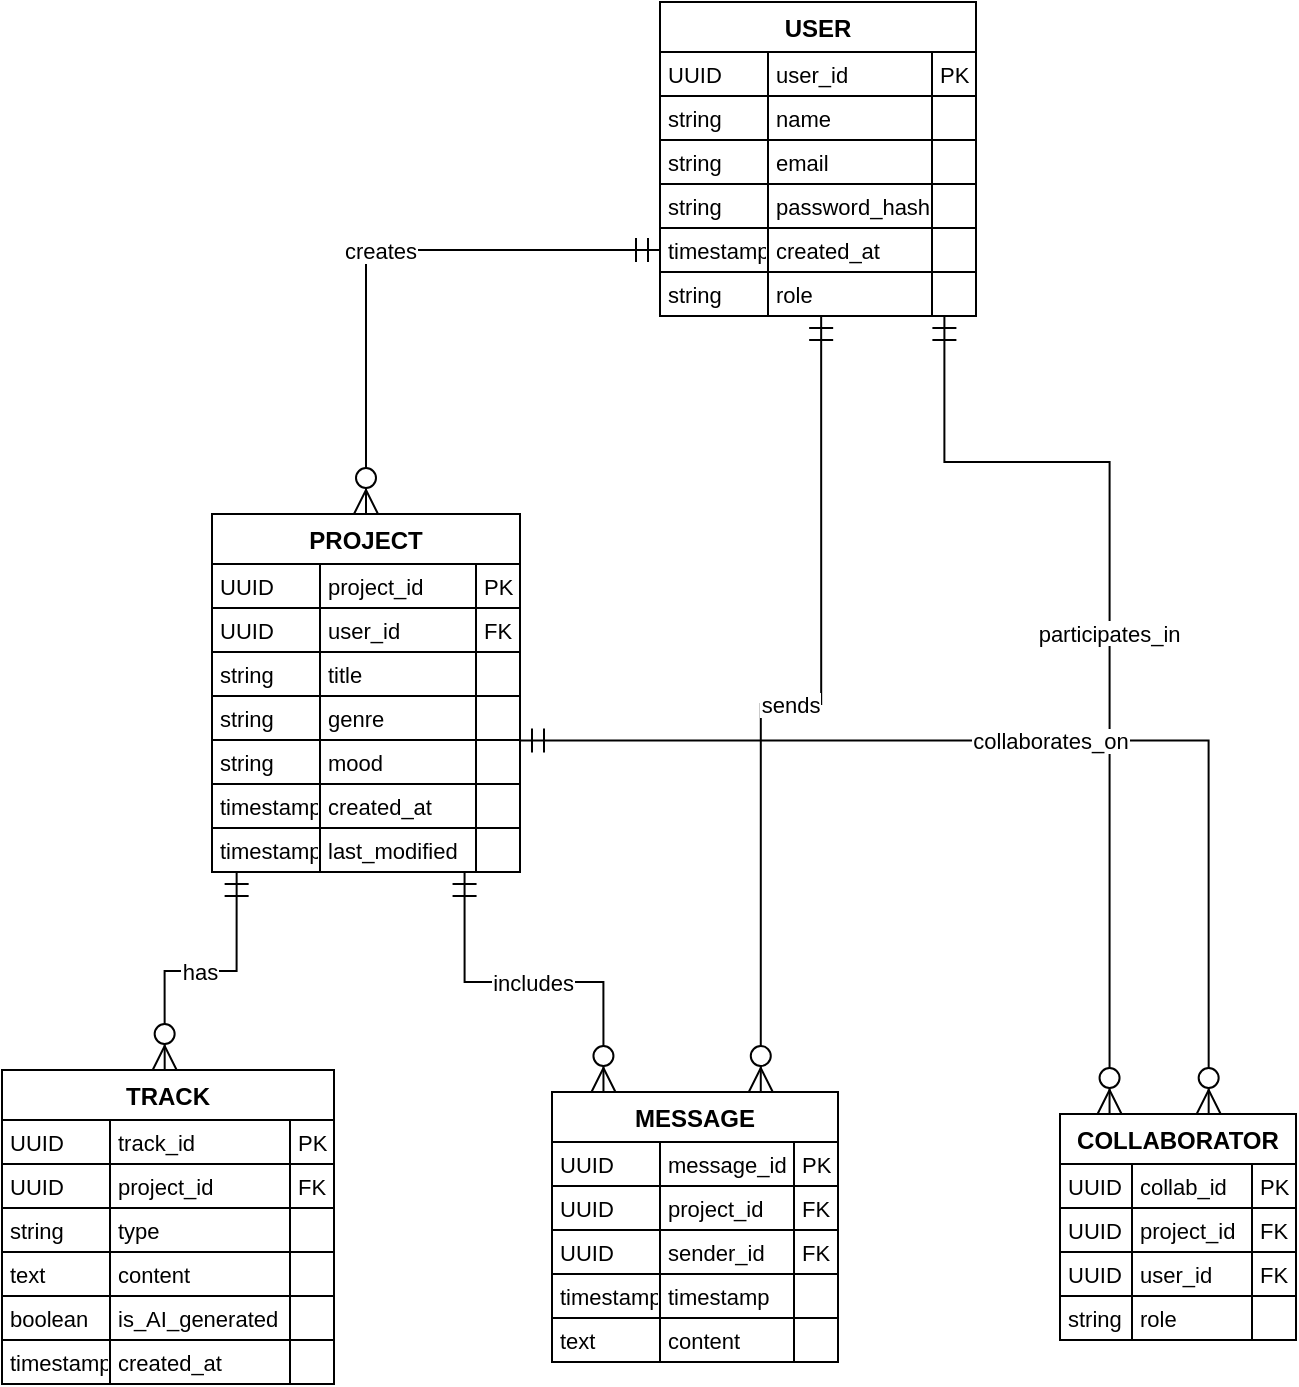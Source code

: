 <mxfile version="26.2.8">
  <diagram name="Page-1" id="sjxY4sYb8XsGxtX23AgM">
    <mxGraphModel dx="1980" dy="1168" grid="1" gridSize="10" guides="1" tooltips="1" connect="1" arrows="1" fold="1" page="1" pageScale="1" pageWidth="850" pageHeight="1100" math="0" shadow="0">
      <root>
        <mxCell id="0" />
        <mxCell id="1" parent="0" />
        <mxCell id="m9DwCwQCP1aLJ4atlNG1-1" value="USER" style="shape=table;startSize=25;container=1;collapsible=0;childLayout=tableLayout;fixedRows=1;rowLines=1;fontStyle=1;align=center;resizeLast=1;" parent="1" vertex="1">
          <mxGeometry x="349" y="20" width="158" height="157" as="geometry" />
        </mxCell>
        <mxCell id="m9DwCwQCP1aLJ4atlNG1-2" style="shape=tableRow;horizontal=0;startSize=0;swimlaneHead=0;swimlaneBody=0;fillColor=none;collapsible=0;dropTarget=0;points=[[0,0.5],[1,0.5]];portConstraint=eastwest;top=0;left=0;right=0;bottom=0;" parent="m9DwCwQCP1aLJ4atlNG1-1" vertex="1">
          <mxGeometry y="25" width="158" height="22" as="geometry" />
        </mxCell>
        <mxCell id="m9DwCwQCP1aLJ4atlNG1-3" value="UUID" style="shape=partialRectangle;connectable=0;fillColor=none;top=0;left=0;bottom=0;right=0;align=left;spacingLeft=2;overflow=hidden;fontSize=11;" parent="m9DwCwQCP1aLJ4atlNG1-2" vertex="1">
          <mxGeometry width="54" height="22" as="geometry">
            <mxRectangle width="54" height="22" as="alternateBounds" />
          </mxGeometry>
        </mxCell>
        <mxCell id="m9DwCwQCP1aLJ4atlNG1-4" value="user_id" style="shape=partialRectangle;connectable=0;fillColor=none;top=0;left=0;bottom=0;right=0;align=left;spacingLeft=2;overflow=hidden;fontSize=11;" parent="m9DwCwQCP1aLJ4atlNG1-2" vertex="1">
          <mxGeometry x="54" width="82" height="22" as="geometry">
            <mxRectangle width="82" height="22" as="alternateBounds" />
          </mxGeometry>
        </mxCell>
        <mxCell id="m9DwCwQCP1aLJ4atlNG1-5" value="PK" style="shape=partialRectangle;connectable=0;fillColor=none;top=0;left=0;bottom=0;right=0;align=left;spacingLeft=2;overflow=hidden;fontSize=11;" parent="m9DwCwQCP1aLJ4atlNG1-2" vertex="1">
          <mxGeometry x="136" width="22" height="22" as="geometry">
            <mxRectangle width="22" height="22" as="alternateBounds" />
          </mxGeometry>
        </mxCell>
        <mxCell id="m9DwCwQCP1aLJ4atlNG1-6" style="shape=tableRow;horizontal=0;startSize=0;swimlaneHead=0;swimlaneBody=0;fillColor=none;collapsible=0;dropTarget=0;points=[[0,0.5],[1,0.5]];portConstraint=eastwest;top=0;left=0;right=0;bottom=0;" parent="m9DwCwQCP1aLJ4atlNG1-1" vertex="1">
          <mxGeometry y="47" width="158" height="22" as="geometry" />
        </mxCell>
        <mxCell id="m9DwCwQCP1aLJ4atlNG1-7" value="string" style="shape=partialRectangle;connectable=0;fillColor=none;top=0;left=0;bottom=0;right=0;align=left;spacingLeft=2;overflow=hidden;fontSize=11;" parent="m9DwCwQCP1aLJ4atlNG1-6" vertex="1">
          <mxGeometry width="54" height="22" as="geometry">
            <mxRectangle width="54" height="22" as="alternateBounds" />
          </mxGeometry>
        </mxCell>
        <mxCell id="m9DwCwQCP1aLJ4atlNG1-8" value="name" style="shape=partialRectangle;connectable=0;fillColor=none;top=0;left=0;bottom=0;right=0;align=left;spacingLeft=2;overflow=hidden;fontSize=11;" parent="m9DwCwQCP1aLJ4atlNG1-6" vertex="1">
          <mxGeometry x="54" width="82" height="22" as="geometry">
            <mxRectangle width="82" height="22" as="alternateBounds" />
          </mxGeometry>
        </mxCell>
        <mxCell id="m9DwCwQCP1aLJ4atlNG1-9" value="" style="shape=partialRectangle;connectable=0;fillColor=none;top=0;left=0;bottom=0;right=0;align=left;spacingLeft=2;overflow=hidden;fontSize=11;" parent="m9DwCwQCP1aLJ4atlNG1-6" vertex="1">
          <mxGeometry x="136" width="22" height="22" as="geometry">
            <mxRectangle width="22" height="22" as="alternateBounds" />
          </mxGeometry>
        </mxCell>
        <mxCell id="m9DwCwQCP1aLJ4atlNG1-10" style="shape=tableRow;horizontal=0;startSize=0;swimlaneHead=0;swimlaneBody=0;fillColor=none;collapsible=0;dropTarget=0;points=[[0,0.5],[1,0.5]];portConstraint=eastwest;top=0;left=0;right=0;bottom=0;" parent="m9DwCwQCP1aLJ4atlNG1-1" vertex="1">
          <mxGeometry y="69" width="158" height="22" as="geometry" />
        </mxCell>
        <mxCell id="m9DwCwQCP1aLJ4atlNG1-11" value="string" style="shape=partialRectangle;connectable=0;fillColor=none;top=0;left=0;bottom=0;right=0;align=left;spacingLeft=2;overflow=hidden;fontSize=11;" parent="m9DwCwQCP1aLJ4atlNG1-10" vertex="1">
          <mxGeometry width="54" height="22" as="geometry">
            <mxRectangle width="54" height="22" as="alternateBounds" />
          </mxGeometry>
        </mxCell>
        <mxCell id="m9DwCwQCP1aLJ4atlNG1-12" value="email" style="shape=partialRectangle;connectable=0;fillColor=none;top=0;left=0;bottom=0;right=0;align=left;spacingLeft=2;overflow=hidden;fontSize=11;" parent="m9DwCwQCP1aLJ4atlNG1-10" vertex="1">
          <mxGeometry x="54" width="82" height="22" as="geometry">
            <mxRectangle width="82" height="22" as="alternateBounds" />
          </mxGeometry>
        </mxCell>
        <mxCell id="m9DwCwQCP1aLJ4atlNG1-13" value="" style="shape=partialRectangle;connectable=0;fillColor=none;top=0;left=0;bottom=0;right=0;align=left;spacingLeft=2;overflow=hidden;fontSize=11;" parent="m9DwCwQCP1aLJ4atlNG1-10" vertex="1">
          <mxGeometry x="136" width="22" height="22" as="geometry">
            <mxRectangle width="22" height="22" as="alternateBounds" />
          </mxGeometry>
        </mxCell>
        <mxCell id="m9DwCwQCP1aLJ4atlNG1-14" style="shape=tableRow;horizontal=0;startSize=0;swimlaneHead=0;swimlaneBody=0;fillColor=none;collapsible=0;dropTarget=0;points=[[0,0.5],[1,0.5]];portConstraint=eastwest;top=0;left=0;right=0;bottom=0;" parent="m9DwCwQCP1aLJ4atlNG1-1" vertex="1">
          <mxGeometry y="91" width="158" height="22" as="geometry" />
        </mxCell>
        <mxCell id="m9DwCwQCP1aLJ4atlNG1-15" value="string" style="shape=partialRectangle;connectable=0;fillColor=none;top=0;left=0;bottom=0;right=0;align=left;spacingLeft=2;overflow=hidden;fontSize=11;" parent="m9DwCwQCP1aLJ4atlNG1-14" vertex="1">
          <mxGeometry width="54" height="22" as="geometry">
            <mxRectangle width="54" height="22" as="alternateBounds" />
          </mxGeometry>
        </mxCell>
        <mxCell id="m9DwCwQCP1aLJ4atlNG1-16" value="password_hash" style="shape=partialRectangle;connectable=0;fillColor=none;top=0;left=0;bottom=0;right=0;align=left;spacingLeft=2;overflow=hidden;fontSize=11;" parent="m9DwCwQCP1aLJ4atlNG1-14" vertex="1">
          <mxGeometry x="54" width="82" height="22" as="geometry">
            <mxRectangle width="82" height="22" as="alternateBounds" />
          </mxGeometry>
        </mxCell>
        <mxCell id="m9DwCwQCP1aLJ4atlNG1-17" value="" style="shape=partialRectangle;connectable=0;fillColor=none;top=0;left=0;bottom=0;right=0;align=left;spacingLeft=2;overflow=hidden;fontSize=11;" parent="m9DwCwQCP1aLJ4atlNG1-14" vertex="1">
          <mxGeometry x="136" width="22" height="22" as="geometry">
            <mxRectangle width="22" height="22" as="alternateBounds" />
          </mxGeometry>
        </mxCell>
        <mxCell id="m9DwCwQCP1aLJ4atlNG1-18" style="shape=tableRow;horizontal=0;startSize=0;swimlaneHead=0;swimlaneBody=0;fillColor=none;collapsible=0;dropTarget=0;points=[[0,0.5],[1,0.5]];portConstraint=eastwest;top=0;left=0;right=0;bottom=0;" parent="m9DwCwQCP1aLJ4atlNG1-1" vertex="1">
          <mxGeometry y="113" width="158" height="22" as="geometry" />
        </mxCell>
        <mxCell id="m9DwCwQCP1aLJ4atlNG1-19" value="timestamp" style="shape=partialRectangle;connectable=0;fillColor=none;top=0;left=0;bottom=0;right=0;align=left;spacingLeft=2;overflow=hidden;fontSize=11;" parent="m9DwCwQCP1aLJ4atlNG1-18" vertex="1">
          <mxGeometry width="54" height="22" as="geometry">
            <mxRectangle width="54" height="22" as="alternateBounds" />
          </mxGeometry>
        </mxCell>
        <mxCell id="m9DwCwQCP1aLJ4atlNG1-20" value="created_at" style="shape=partialRectangle;connectable=0;fillColor=none;top=0;left=0;bottom=0;right=0;align=left;spacingLeft=2;overflow=hidden;fontSize=11;" parent="m9DwCwQCP1aLJ4atlNG1-18" vertex="1">
          <mxGeometry x="54" width="82" height="22" as="geometry">
            <mxRectangle width="82" height="22" as="alternateBounds" />
          </mxGeometry>
        </mxCell>
        <mxCell id="m9DwCwQCP1aLJ4atlNG1-21" value="" style="shape=partialRectangle;connectable=0;fillColor=none;top=0;left=0;bottom=0;right=0;align=left;spacingLeft=2;overflow=hidden;fontSize=11;" parent="m9DwCwQCP1aLJ4atlNG1-18" vertex="1">
          <mxGeometry x="136" width="22" height="22" as="geometry">
            <mxRectangle width="22" height="22" as="alternateBounds" />
          </mxGeometry>
        </mxCell>
        <mxCell id="m9DwCwQCP1aLJ4atlNG1-22" style="shape=tableRow;horizontal=0;startSize=0;swimlaneHead=0;swimlaneBody=0;fillColor=none;collapsible=0;dropTarget=0;points=[[0,0.5],[1,0.5]];portConstraint=eastwest;top=0;left=0;right=0;bottom=0;" parent="m9DwCwQCP1aLJ4atlNG1-1" vertex="1">
          <mxGeometry y="135" width="158" height="22" as="geometry" />
        </mxCell>
        <mxCell id="m9DwCwQCP1aLJ4atlNG1-23" value="string" style="shape=partialRectangle;connectable=0;fillColor=none;top=0;left=0;bottom=0;right=0;align=left;spacingLeft=2;overflow=hidden;fontSize=11;" parent="m9DwCwQCP1aLJ4atlNG1-22" vertex="1">
          <mxGeometry width="54" height="22" as="geometry">
            <mxRectangle width="54" height="22" as="alternateBounds" />
          </mxGeometry>
        </mxCell>
        <mxCell id="m9DwCwQCP1aLJ4atlNG1-24" value="role" style="shape=partialRectangle;connectable=0;fillColor=none;top=0;left=0;bottom=0;right=0;align=left;spacingLeft=2;overflow=hidden;fontSize=11;" parent="m9DwCwQCP1aLJ4atlNG1-22" vertex="1">
          <mxGeometry x="54" width="82" height="22" as="geometry">
            <mxRectangle width="82" height="22" as="alternateBounds" />
          </mxGeometry>
        </mxCell>
        <mxCell id="m9DwCwQCP1aLJ4atlNG1-25" value="" style="shape=partialRectangle;connectable=0;fillColor=none;top=0;left=0;bottom=0;right=0;align=left;spacingLeft=2;overflow=hidden;fontSize=11;" parent="m9DwCwQCP1aLJ4atlNG1-22" vertex="1">
          <mxGeometry x="136" width="22" height="22" as="geometry">
            <mxRectangle width="22" height="22" as="alternateBounds" />
          </mxGeometry>
        </mxCell>
        <mxCell id="m9DwCwQCP1aLJ4atlNG1-26" value="PROJECT" style="shape=table;startSize=25;container=1;collapsible=0;childLayout=tableLayout;fixedRows=1;rowLines=1;fontStyle=1;align=center;resizeLast=1;" parent="1" vertex="1">
          <mxGeometry x="125" y="276" width="154" height="179" as="geometry" />
        </mxCell>
        <mxCell id="m9DwCwQCP1aLJ4atlNG1-27" style="shape=tableRow;horizontal=0;startSize=0;swimlaneHead=0;swimlaneBody=0;fillColor=none;collapsible=0;dropTarget=0;points=[[0,0.5],[1,0.5]];portConstraint=eastwest;top=0;left=0;right=0;bottom=0;" parent="m9DwCwQCP1aLJ4atlNG1-26" vertex="1">
          <mxGeometry y="25" width="154" height="22" as="geometry" />
        </mxCell>
        <mxCell id="m9DwCwQCP1aLJ4atlNG1-28" value="UUID" style="shape=partialRectangle;connectable=0;fillColor=none;top=0;left=0;bottom=0;right=0;align=left;spacingLeft=2;overflow=hidden;fontSize=11;" parent="m9DwCwQCP1aLJ4atlNG1-27" vertex="1">
          <mxGeometry width="54" height="22" as="geometry">
            <mxRectangle width="54" height="22" as="alternateBounds" />
          </mxGeometry>
        </mxCell>
        <mxCell id="m9DwCwQCP1aLJ4atlNG1-29" value="project_id" style="shape=partialRectangle;connectable=0;fillColor=none;top=0;left=0;bottom=0;right=0;align=left;spacingLeft=2;overflow=hidden;fontSize=11;" parent="m9DwCwQCP1aLJ4atlNG1-27" vertex="1">
          <mxGeometry x="54" width="78" height="22" as="geometry">
            <mxRectangle width="78" height="22" as="alternateBounds" />
          </mxGeometry>
        </mxCell>
        <mxCell id="m9DwCwQCP1aLJ4atlNG1-30" value="PK" style="shape=partialRectangle;connectable=0;fillColor=none;top=0;left=0;bottom=0;right=0;align=left;spacingLeft=2;overflow=hidden;fontSize=11;" parent="m9DwCwQCP1aLJ4atlNG1-27" vertex="1">
          <mxGeometry x="132" width="22" height="22" as="geometry">
            <mxRectangle width="22" height="22" as="alternateBounds" />
          </mxGeometry>
        </mxCell>
        <mxCell id="m9DwCwQCP1aLJ4atlNG1-31" style="shape=tableRow;horizontal=0;startSize=0;swimlaneHead=0;swimlaneBody=0;fillColor=none;collapsible=0;dropTarget=0;points=[[0,0.5],[1,0.5]];portConstraint=eastwest;top=0;left=0;right=0;bottom=0;" parent="m9DwCwQCP1aLJ4atlNG1-26" vertex="1">
          <mxGeometry y="47" width="154" height="22" as="geometry" />
        </mxCell>
        <mxCell id="m9DwCwQCP1aLJ4atlNG1-32" value="UUID" style="shape=partialRectangle;connectable=0;fillColor=none;top=0;left=0;bottom=0;right=0;align=left;spacingLeft=2;overflow=hidden;fontSize=11;" parent="m9DwCwQCP1aLJ4atlNG1-31" vertex="1">
          <mxGeometry width="54" height="22" as="geometry">
            <mxRectangle width="54" height="22" as="alternateBounds" />
          </mxGeometry>
        </mxCell>
        <mxCell id="m9DwCwQCP1aLJ4atlNG1-33" value="user_id" style="shape=partialRectangle;connectable=0;fillColor=none;top=0;left=0;bottom=0;right=0;align=left;spacingLeft=2;overflow=hidden;fontSize=11;" parent="m9DwCwQCP1aLJ4atlNG1-31" vertex="1">
          <mxGeometry x="54" width="78" height="22" as="geometry">
            <mxRectangle width="78" height="22" as="alternateBounds" />
          </mxGeometry>
        </mxCell>
        <mxCell id="m9DwCwQCP1aLJ4atlNG1-34" value="FK" style="shape=partialRectangle;connectable=0;fillColor=none;top=0;left=0;bottom=0;right=0;align=left;spacingLeft=2;overflow=hidden;fontSize=11;" parent="m9DwCwQCP1aLJ4atlNG1-31" vertex="1">
          <mxGeometry x="132" width="22" height="22" as="geometry">
            <mxRectangle width="22" height="22" as="alternateBounds" />
          </mxGeometry>
        </mxCell>
        <mxCell id="m9DwCwQCP1aLJ4atlNG1-35" style="shape=tableRow;horizontal=0;startSize=0;swimlaneHead=0;swimlaneBody=0;fillColor=none;collapsible=0;dropTarget=0;points=[[0,0.5],[1,0.5]];portConstraint=eastwest;top=0;left=0;right=0;bottom=0;" parent="m9DwCwQCP1aLJ4atlNG1-26" vertex="1">
          <mxGeometry y="69" width="154" height="22" as="geometry" />
        </mxCell>
        <mxCell id="m9DwCwQCP1aLJ4atlNG1-36" value="string" style="shape=partialRectangle;connectable=0;fillColor=none;top=0;left=0;bottom=0;right=0;align=left;spacingLeft=2;overflow=hidden;fontSize=11;" parent="m9DwCwQCP1aLJ4atlNG1-35" vertex="1">
          <mxGeometry width="54" height="22" as="geometry">
            <mxRectangle width="54" height="22" as="alternateBounds" />
          </mxGeometry>
        </mxCell>
        <mxCell id="m9DwCwQCP1aLJ4atlNG1-37" value="title" style="shape=partialRectangle;connectable=0;fillColor=none;top=0;left=0;bottom=0;right=0;align=left;spacingLeft=2;overflow=hidden;fontSize=11;" parent="m9DwCwQCP1aLJ4atlNG1-35" vertex="1">
          <mxGeometry x="54" width="78" height="22" as="geometry">
            <mxRectangle width="78" height="22" as="alternateBounds" />
          </mxGeometry>
        </mxCell>
        <mxCell id="m9DwCwQCP1aLJ4atlNG1-38" value="" style="shape=partialRectangle;connectable=0;fillColor=none;top=0;left=0;bottom=0;right=0;align=left;spacingLeft=2;overflow=hidden;fontSize=11;" parent="m9DwCwQCP1aLJ4atlNG1-35" vertex="1">
          <mxGeometry x="132" width="22" height="22" as="geometry">
            <mxRectangle width="22" height="22" as="alternateBounds" />
          </mxGeometry>
        </mxCell>
        <mxCell id="m9DwCwQCP1aLJ4atlNG1-39" style="shape=tableRow;horizontal=0;startSize=0;swimlaneHead=0;swimlaneBody=0;fillColor=none;collapsible=0;dropTarget=0;points=[[0,0.5],[1,0.5]];portConstraint=eastwest;top=0;left=0;right=0;bottom=0;" parent="m9DwCwQCP1aLJ4atlNG1-26" vertex="1">
          <mxGeometry y="91" width="154" height="22" as="geometry" />
        </mxCell>
        <mxCell id="m9DwCwQCP1aLJ4atlNG1-40" value="string" style="shape=partialRectangle;connectable=0;fillColor=none;top=0;left=0;bottom=0;right=0;align=left;spacingLeft=2;overflow=hidden;fontSize=11;" parent="m9DwCwQCP1aLJ4atlNG1-39" vertex="1">
          <mxGeometry width="54" height="22" as="geometry">
            <mxRectangle width="54" height="22" as="alternateBounds" />
          </mxGeometry>
        </mxCell>
        <mxCell id="m9DwCwQCP1aLJ4atlNG1-41" value="genre" style="shape=partialRectangle;connectable=0;fillColor=none;top=0;left=0;bottom=0;right=0;align=left;spacingLeft=2;overflow=hidden;fontSize=11;" parent="m9DwCwQCP1aLJ4atlNG1-39" vertex="1">
          <mxGeometry x="54" width="78" height="22" as="geometry">
            <mxRectangle width="78" height="22" as="alternateBounds" />
          </mxGeometry>
        </mxCell>
        <mxCell id="m9DwCwQCP1aLJ4atlNG1-42" value="" style="shape=partialRectangle;connectable=0;fillColor=none;top=0;left=0;bottom=0;right=0;align=left;spacingLeft=2;overflow=hidden;fontSize=11;" parent="m9DwCwQCP1aLJ4atlNG1-39" vertex="1">
          <mxGeometry x="132" width="22" height="22" as="geometry">
            <mxRectangle width="22" height="22" as="alternateBounds" />
          </mxGeometry>
        </mxCell>
        <mxCell id="m9DwCwQCP1aLJ4atlNG1-43" style="shape=tableRow;horizontal=0;startSize=0;swimlaneHead=0;swimlaneBody=0;fillColor=none;collapsible=0;dropTarget=0;points=[[0,0.5],[1,0.5]];portConstraint=eastwest;top=0;left=0;right=0;bottom=0;" parent="m9DwCwQCP1aLJ4atlNG1-26" vertex="1">
          <mxGeometry y="113" width="154" height="22" as="geometry" />
        </mxCell>
        <mxCell id="m9DwCwQCP1aLJ4atlNG1-44" value="string" style="shape=partialRectangle;connectable=0;fillColor=none;top=0;left=0;bottom=0;right=0;align=left;spacingLeft=2;overflow=hidden;fontSize=11;" parent="m9DwCwQCP1aLJ4atlNG1-43" vertex="1">
          <mxGeometry width="54" height="22" as="geometry">
            <mxRectangle width="54" height="22" as="alternateBounds" />
          </mxGeometry>
        </mxCell>
        <mxCell id="m9DwCwQCP1aLJ4atlNG1-45" value="mood" style="shape=partialRectangle;connectable=0;fillColor=none;top=0;left=0;bottom=0;right=0;align=left;spacingLeft=2;overflow=hidden;fontSize=11;" parent="m9DwCwQCP1aLJ4atlNG1-43" vertex="1">
          <mxGeometry x="54" width="78" height="22" as="geometry">
            <mxRectangle width="78" height="22" as="alternateBounds" />
          </mxGeometry>
        </mxCell>
        <mxCell id="m9DwCwQCP1aLJ4atlNG1-46" value="" style="shape=partialRectangle;connectable=0;fillColor=none;top=0;left=0;bottom=0;right=0;align=left;spacingLeft=2;overflow=hidden;fontSize=11;" parent="m9DwCwQCP1aLJ4atlNG1-43" vertex="1">
          <mxGeometry x="132" width="22" height="22" as="geometry">
            <mxRectangle width="22" height="22" as="alternateBounds" />
          </mxGeometry>
        </mxCell>
        <mxCell id="m9DwCwQCP1aLJ4atlNG1-47" style="shape=tableRow;horizontal=0;startSize=0;swimlaneHead=0;swimlaneBody=0;fillColor=none;collapsible=0;dropTarget=0;points=[[0,0.5],[1,0.5]];portConstraint=eastwest;top=0;left=0;right=0;bottom=0;" parent="m9DwCwQCP1aLJ4atlNG1-26" vertex="1">
          <mxGeometry y="135" width="154" height="22" as="geometry" />
        </mxCell>
        <mxCell id="m9DwCwQCP1aLJ4atlNG1-48" value="timestamp" style="shape=partialRectangle;connectable=0;fillColor=none;top=0;left=0;bottom=0;right=0;align=left;spacingLeft=2;overflow=hidden;fontSize=11;" parent="m9DwCwQCP1aLJ4atlNG1-47" vertex="1">
          <mxGeometry width="54" height="22" as="geometry">
            <mxRectangle width="54" height="22" as="alternateBounds" />
          </mxGeometry>
        </mxCell>
        <mxCell id="m9DwCwQCP1aLJ4atlNG1-49" value="created_at" style="shape=partialRectangle;connectable=0;fillColor=none;top=0;left=0;bottom=0;right=0;align=left;spacingLeft=2;overflow=hidden;fontSize=11;" parent="m9DwCwQCP1aLJ4atlNG1-47" vertex="1">
          <mxGeometry x="54" width="78" height="22" as="geometry">
            <mxRectangle width="78" height="22" as="alternateBounds" />
          </mxGeometry>
        </mxCell>
        <mxCell id="m9DwCwQCP1aLJ4atlNG1-50" value="" style="shape=partialRectangle;connectable=0;fillColor=none;top=0;left=0;bottom=0;right=0;align=left;spacingLeft=2;overflow=hidden;fontSize=11;" parent="m9DwCwQCP1aLJ4atlNG1-47" vertex="1">
          <mxGeometry x="132" width="22" height="22" as="geometry">
            <mxRectangle width="22" height="22" as="alternateBounds" />
          </mxGeometry>
        </mxCell>
        <mxCell id="m9DwCwQCP1aLJ4atlNG1-51" style="shape=tableRow;horizontal=0;startSize=0;swimlaneHead=0;swimlaneBody=0;fillColor=none;collapsible=0;dropTarget=0;points=[[0,0.5],[1,0.5]];portConstraint=eastwest;top=0;left=0;right=0;bottom=0;" parent="m9DwCwQCP1aLJ4atlNG1-26" vertex="1">
          <mxGeometry y="157" width="154" height="22" as="geometry" />
        </mxCell>
        <mxCell id="m9DwCwQCP1aLJ4atlNG1-52" value="timestamp" style="shape=partialRectangle;connectable=0;fillColor=none;top=0;left=0;bottom=0;right=0;align=left;spacingLeft=2;overflow=hidden;fontSize=11;" parent="m9DwCwQCP1aLJ4atlNG1-51" vertex="1">
          <mxGeometry width="54" height="22" as="geometry">
            <mxRectangle width="54" height="22" as="alternateBounds" />
          </mxGeometry>
        </mxCell>
        <mxCell id="m9DwCwQCP1aLJ4atlNG1-53" value="last_modified" style="shape=partialRectangle;connectable=0;fillColor=none;top=0;left=0;bottom=0;right=0;align=left;spacingLeft=2;overflow=hidden;fontSize=11;" parent="m9DwCwQCP1aLJ4atlNG1-51" vertex="1">
          <mxGeometry x="54" width="78" height="22" as="geometry">
            <mxRectangle width="78" height="22" as="alternateBounds" />
          </mxGeometry>
        </mxCell>
        <mxCell id="m9DwCwQCP1aLJ4atlNG1-54" value="" style="shape=partialRectangle;connectable=0;fillColor=none;top=0;left=0;bottom=0;right=0;align=left;spacingLeft=2;overflow=hidden;fontSize=11;" parent="m9DwCwQCP1aLJ4atlNG1-51" vertex="1">
          <mxGeometry x="132" width="22" height="22" as="geometry">
            <mxRectangle width="22" height="22" as="alternateBounds" />
          </mxGeometry>
        </mxCell>
        <mxCell id="m9DwCwQCP1aLJ4atlNG1-55" value="COLLABORATOR" style="shape=table;startSize=25;container=1;collapsible=0;childLayout=tableLayout;fixedRows=1;rowLines=1;fontStyle=1;align=center;resizeLast=1;" parent="1" vertex="1">
          <mxGeometry x="549" y="576" width="118" height="113" as="geometry" />
        </mxCell>
        <mxCell id="m9DwCwQCP1aLJ4atlNG1-56" style="shape=tableRow;horizontal=0;startSize=0;swimlaneHead=0;swimlaneBody=0;fillColor=none;collapsible=0;dropTarget=0;points=[[0,0.5],[1,0.5]];portConstraint=eastwest;top=0;left=0;right=0;bottom=0;" parent="m9DwCwQCP1aLJ4atlNG1-55" vertex="1">
          <mxGeometry y="25" width="118" height="22" as="geometry" />
        </mxCell>
        <mxCell id="m9DwCwQCP1aLJ4atlNG1-57" value="UUID" style="shape=partialRectangle;connectable=0;fillColor=none;top=0;left=0;bottom=0;right=0;align=left;spacingLeft=2;overflow=hidden;fontSize=11;" parent="m9DwCwQCP1aLJ4atlNG1-56" vertex="1">
          <mxGeometry width="36" height="22" as="geometry">
            <mxRectangle width="36" height="22" as="alternateBounds" />
          </mxGeometry>
        </mxCell>
        <mxCell id="m9DwCwQCP1aLJ4atlNG1-58" value="collab_id" style="shape=partialRectangle;connectable=0;fillColor=none;top=0;left=0;bottom=0;right=0;align=left;spacingLeft=2;overflow=hidden;fontSize=11;" parent="m9DwCwQCP1aLJ4atlNG1-56" vertex="1">
          <mxGeometry x="36" width="60" height="22" as="geometry">
            <mxRectangle width="60" height="22" as="alternateBounds" />
          </mxGeometry>
        </mxCell>
        <mxCell id="m9DwCwQCP1aLJ4atlNG1-59" value="PK" style="shape=partialRectangle;connectable=0;fillColor=none;top=0;left=0;bottom=0;right=0;align=left;spacingLeft=2;overflow=hidden;fontSize=11;" parent="m9DwCwQCP1aLJ4atlNG1-56" vertex="1">
          <mxGeometry x="96" width="22" height="22" as="geometry">
            <mxRectangle width="22" height="22" as="alternateBounds" />
          </mxGeometry>
        </mxCell>
        <mxCell id="m9DwCwQCP1aLJ4atlNG1-60" style="shape=tableRow;horizontal=0;startSize=0;swimlaneHead=0;swimlaneBody=0;fillColor=none;collapsible=0;dropTarget=0;points=[[0,0.5],[1,0.5]];portConstraint=eastwest;top=0;left=0;right=0;bottom=0;" parent="m9DwCwQCP1aLJ4atlNG1-55" vertex="1">
          <mxGeometry y="47" width="118" height="22" as="geometry" />
        </mxCell>
        <mxCell id="m9DwCwQCP1aLJ4atlNG1-61" value="UUID" style="shape=partialRectangle;connectable=0;fillColor=none;top=0;left=0;bottom=0;right=0;align=left;spacingLeft=2;overflow=hidden;fontSize=11;" parent="m9DwCwQCP1aLJ4atlNG1-60" vertex="1">
          <mxGeometry width="36" height="22" as="geometry">
            <mxRectangle width="36" height="22" as="alternateBounds" />
          </mxGeometry>
        </mxCell>
        <mxCell id="m9DwCwQCP1aLJ4atlNG1-62" value="project_id" style="shape=partialRectangle;connectable=0;fillColor=none;top=0;left=0;bottom=0;right=0;align=left;spacingLeft=2;overflow=hidden;fontSize=11;" parent="m9DwCwQCP1aLJ4atlNG1-60" vertex="1">
          <mxGeometry x="36" width="60" height="22" as="geometry">
            <mxRectangle width="60" height="22" as="alternateBounds" />
          </mxGeometry>
        </mxCell>
        <mxCell id="m9DwCwQCP1aLJ4atlNG1-63" value="FK" style="shape=partialRectangle;connectable=0;fillColor=none;top=0;left=0;bottom=0;right=0;align=left;spacingLeft=2;overflow=hidden;fontSize=11;" parent="m9DwCwQCP1aLJ4atlNG1-60" vertex="1">
          <mxGeometry x="96" width="22" height="22" as="geometry">
            <mxRectangle width="22" height="22" as="alternateBounds" />
          </mxGeometry>
        </mxCell>
        <mxCell id="m9DwCwQCP1aLJ4atlNG1-64" style="shape=tableRow;horizontal=0;startSize=0;swimlaneHead=0;swimlaneBody=0;fillColor=none;collapsible=0;dropTarget=0;points=[[0,0.5],[1,0.5]];portConstraint=eastwest;top=0;left=0;right=0;bottom=0;" parent="m9DwCwQCP1aLJ4atlNG1-55" vertex="1">
          <mxGeometry y="69" width="118" height="22" as="geometry" />
        </mxCell>
        <mxCell id="m9DwCwQCP1aLJ4atlNG1-65" value="UUID" style="shape=partialRectangle;connectable=0;fillColor=none;top=0;left=0;bottom=0;right=0;align=left;spacingLeft=2;overflow=hidden;fontSize=11;" parent="m9DwCwQCP1aLJ4atlNG1-64" vertex="1">
          <mxGeometry width="36" height="22" as="geometry">
            <mxRectangle width="36" height="22" as="alternateBounds" />
          </mxGeometry>
        </mxCell>
        <mxCell id="m9DwCwQCP1aLJ4atlNG1-66" value="user_id" style="shape=partialRectangle;connectable=0;fillColor=none;top=0;left=0;bottom=0;right=0;align=left;spacingLeft=2;overflow=hidden;fontSize=11;" parent="m9DwCwQCP1aLJ4atlNG1-64" vertex="1">
          <mxGeometry x="36" width="60" height="22" as="geometry">
            <mxRectangle width="60" height="22" as="alternateBounds" />
          </mxGeometry>
        </mxCell>
        <mxCell id="m9DwCwQCP1aLJ4atlNG1-67" value="FK" style="shape=partialRectangle;connectable=0;fillColor=none;top=0;left=0;bottom=0;right=0;align=left;spacingLeft=2;overflow=hidden;fontSize=11;" parent="m9DwCwQCP1aLJ4atlNG1-64" vertex="1">
          <mxGeometry x="96" width="22" height="22" as="geometry">
            <mxRectangle width="22" height="22" as="alternateBounds" />
          </mxGeometry>
        </mxCell>
        <mxCell id="m9DwCwQCP1aLJ4atlNG1-68" style="shape=tableRow;horizontal=0;startSize=0;swimlaneHead=0;swimlaneBody=0;fillColor=none;collapsible=0;dropTarget=0;points=[[0,0.5],[1,0.5]];portConstraint=eastwest;top=0;left=0;right=0;bottom=0;" parent="m9DwCwQCP1aLJ4atlNG1-55" vertex="1">
          <mxGeometry y="91" width="118" height="22" as="geometry" />
        </mxCell>
        <mxCell id="m9DwCwQCP1aLJ4atlNG1-69" value="string" style="shape=partialRectangle;connectable=0;fillColor=none;top=0;left=0;bottom=0;right=0;align=left;spacingLeft=2;overflow=hidden;fontSize=11;" parent="m9DwCwQCP1aLJ4atlNG1-68" vertex="1">
          <mxGeometry width="36" height="22" as="geometry">
            <mxRectangle width="36" height="22" as="alternateBounds" />
          </mxGeometry>
        </mxCell>
        <mxCell id="m9DwCwQCP1aLJ4atlNG1-70" value="role" style="shape=partialRectangle;connectable=0;fillColor=none;top=0;left=0;bottom=0;right=0;align=left;spacingLeft=2;overflow=hidden;fontSize=11;" parent="m9DwCwQCP1aLJ4atlNG1-68" vertex="1">
          <mxGeometry x="36" width="60" height="22" as="geometry">
            <mxRectangle width="60" height="22" as="alternateBounds" />
          </mxGeometry>
        </mxCell>
        <mxCell id="m9DwCwQCP1aLJ4atlNG1-71" value="" style="shape=partialRectangle;connectable=0;fillColor=none;top=0;left=0;bottom=0;right=0;align=left;spacingLeft=2;overflow=hidden;fontSize=11;" parent="m9DwCwQCP1aLJ4atlNG1-68" vertex="1">
          <mxGeometry x="96" width="22" height="22" as="geometry">
            <mxRectangle width="22" height="22" as="alternateBounds" />
          </mxGeometry>
        </mxCell>
        <mxCell id="m9DwCwQCP1aLJ4atlNG1-72" value="TRACK" style="shape=table;startSize=25;container=1;collapsible=0;childLayout=tableLayout;fixedRows=1;rowLines=1;fontStyle=1;align=center;resizeLast=1;" parent="1" vertex="1">
          <mxGeometry x="20" y="554" width="166" height="157" as="geometry" />
        </mxCell>
        <mxCell id="m9DwCwQCP1aLJ4atlNG1-73" style="shape=tableRow;horizontal=0;startSize=0;swimlaneHead=0;swimlaneBody=0;fillColor=none;collapsible=0;dropTarget=0;points=[[0,0.5],[1,0.5]];portConstraint=eastwest;top=0;left=0;right=0;bottom=0;" parent="m9DwCwQCP1aLJ4atlNG1-72" vertex="1">
          <mxGeometry y="25" width="166" height="22" as="geometry" />
        </mxCell>
        <mxCell id="m9DwCwQCP1aLJ4atlNG1-74" value="UUID" style="shape=partialRectangle;connectable=0;fillColor=none;top=0;left=0;bottom=0;right=0;align=left;spacingLeft=2;overflow=hidden;fontSize=11;" parent="m9DwCwQCP1aLJ4atlNG1-73" vertex="1">
          <mxGeometry width="54" height="22" as="geometry">
            <mxRectangle width="54" height="22" as="alternateBounds" />
          </mxGeometry>
        </mxCell>
        <mxCell id="m9DwCwQCP1aLJ4atlNG1-75" value="track_id" style="shape=partialRectangle;connectable=0;fillColor=none;top=0;left=0;bottom=0;right=0;align=left;spacingLeft=2;overflow=hidden;fontSize=11;" parent="m9DwCwQCP1aLJ4atlNG1-73" vertex="1">
          <mxGeometry x="54" width="90" height="22" as="geometry">
            <mxRectangle width="90" height="22" as="alternateBounds" />
          </mxGeometry>
        </mxCell>
        <mxCell id="m9DwCwQCP1aLJ4atlNG1-76" value="PK" style="shape=partialRectangle;connectable=0;fillColor=none;top=0;left=0;bottom=0;right=0;align=left;spacingLeft=2;overflow=hidden;fontSize=11;" parent="m9DwCwQCP1aLJ4atlNG1-73" vertex="1">
          <mxGeometry x="144" width="22" height="22" as="geometry">
            <mxRectangle width="22" height="22" as="alternateBounds" />
          </mxGeometry>
        </mxCell>
        <mxCell id="m9DwCwQCP1aLJ4atlNG1-77" style="shape=tableRow;horizontal=0;startSize=0;swimlaneHead=0;swimlaneBody=0;fillColor=none;collapsible=0;dropTarget=0;points=[[0,0.5],[1,0.5]];portConstraint=eastwest;top=0;left=0;right=0;bottom=0;" parent="m9DwCwQCP1aLJ4atlNG1-72" vertex="1">
          <mxGeometry y="47" width="166" height="22" as="geometry" />
        </mxCell>
        <mxCell id="m9DwCwQCP1aLJ4atlNG1-78" value="UUID" style="shape=partialRectangle;connectable=0;fillColor=none;top=0;left=0;bottom=0;right=0;align=left;spacingLeft=2;overflow=hidden;fontSize=11;" parent="m9DwCwQCP1aLJ4atlNG1-77" vertex="1">
          <mxGeometry width="54" height="22" as="geometry">
            <mxRectangle width="54" height="22" as="alternateBounds" />
          </mxGeometry>
        </mxCell>
        <mxCell id="m9DwCwQCP1aLJ4atlNG1-79" value="project_id" style="shape=partialRectangle;connectable=0;fillColor=none;top=0;left=0;bottom=0;right=0;align=left;spacingLeft=2;overflow=hidden;fontSize=11;" parent="m9DwCwQCP1aLJ4atlNG1-77" vertex="1">
          <mxGeometry x="54" width="90" height="22" as="geometry">
            <mxRectangle width="90" height="22" as="alternateBounds" />
          </mxGeometry>
        </mxCell>
        <mxCell id="m9DwCwQCP1aLJ4atlNG1-80" value="FK" style="shape=partialRectangle;connectable=0;fillColor=none;top=0;left=0;bottom=0;right=0;align=left;spacingLeft=2;overflow=hidden;fontSize=11;" parent="m9DwCwQCP1aLJ4atlNG1-77" vertex="1">
          <mxGeometry x="144" width="22" height="22" as="geometry">
            <mxRectangle width="22" height="22" as="alternateBounds" />
          </mxGeometry>
        </mxCell>
        <mxCell id="m9DwCwQCP1aLJ4atlNG1-81" style="shape=tableRow;horizontal=0;startSize=0;swimlaneHead=0;swimlaneBody=0;fillColor=none;collapsible=0;dropTarget=0;points=[[0,0.5],[1,0.5]];portConstraint=eastwest;top=0;left=0;right=0;bottom=0;" parent="m9DwCwQCP1aLJ4atlNG1-72" vertex="1">
          <mxGeometry y="69" width="166" height="22" as="geometry" />
        </mxCell>
        <mxCell id="m9DwCwQCP1aLJ4atlNG1-82" value="string" style="shape=partialRectangle;connectable=0;fillColor=none;top=0;left=0;bottom=0;right=0;align=left;spacingLeft=2;overflow=hidden;fontSize=11;" parent="m9DwCwQCP1aLJ4atlNG1-81" vertex="1">
          <mxGeometry width="54" height="22" as="geometry">
            <mxRectangle width="54" height="22" as="alternateBounds" />
          </mxGeometry>
        </mxCell>
        <mxCell id="m9DwCwQCP1aLJ4atlNG1-83" value="type" style="shape=partialRectangle;connectable=0;fillColor=none;top=0;left=0;bottom=0;right=0;align=left;spacingLeft=2;overflow=hidden;fontSize=11;" parent="m9DwCwQCP1aLJ4atlNG1-81" vertex="1">
          <mxGeometry x="54" width="90" height="22" as="geometry">
            <mxRectangle width="90" height="22" as="alternateBounds" />
          </mxGeometry>
        </mxCell>
        <mxCell id="m9DwCwQCP1aLJ4atlNG1-84" value="" style="shape=partialRectangle;connectable=0;fillColor=none;top=0;left=0;bottom=0;right=0;align=left;spacingLeft=2;overflow=hidden;fontSize=11;" parent="m9DwCwQCP1aLJ4atlNG1-81" vertex="1">
          <mxGeometry x="144" width="22" height="22" as="geometry">
            <mxRectangle width="22" height="22" as="alternateBounds" />
          </mxGeometry>
        </mxCell>
        <mxCell id="m9DwCwQCP1aLJ4atlNG1-85" style="shape=tableRow;horizontal=0;startSize=0;swimlaneHead=0;swimlaneBody=0;fillColor=none;collapsible=0;dropTarget=0;points=[[0,0.5],[1,0.5]];portConstraint=eastwest;top=0;left=0;right=0;bottom=0;" parent="m9DwCwQCP1aLJ4atlNG1-72" vertex="1">
          <mxGeometry y="91" width="166" height="22" as="geometry" />
        </mxCell>
        <mxCell id="m9DwCwQCP1aLJ4atlNG1-86" value="text" style="shape=partialRectangle;connectable=0;fillColor=none;top=0;left=0;bottom=0;right=0;align=left;spacingLeft=2;overflow=hidden;fontSize=11;" parent="m9DwCwQCP1aLJ4atlNG1-85" vertex="1">
          <mxGeometry width="54" height="22" as="geometry">
            <mxRectangle width="54" height="22" as="alternateBounds" />
          </mxGeometry>
        </mxCell>
        <mxCell id="m9DwCwQCP1aLJ4atlNG1-87" value="content" style="shape=partialRectangle;connectable=0;fillColor=none;top=0;left=0;bottom=0;right=0;align=left;spacingLeft=2;overflow=hidden;fontSize=11;" parent="m9DwCwQCP1aLJ4atlNG1-85" vertex="1">
          <mxGeometry x="54" width="90" height="22" as="geometry">
            <mxRectangle width="90" height="22" as="alternateBounds" />
          </mxGeometry>
        </mxCell>
        <mxCell id="m9DwCwQCP1aLJ4atlNG1-88" value="" style="shape=partialRectangle;connectable=0;fillColor=none;top=0;left=0;bottom=0;right=0;align=left;spacingLeft=2;overflow=hidden;fontSize=11;" parent="m9DwCwQCP1aLJ4atlNG1-85" vertex="1">
          <mxGeometry x="144" width="22" height="22" as="geometry">
            <mxRectangle width="22" height="22" as="alternateBounds" />
          </mxGeometry>
        </mxCell>
        <mxCell id="m9DwCwQCP1aLJ4atlNG1-89" style="shape=tableRow;horizontal=0;startSize=0;swimlaneHead=0;swimlaneBody=0;fillColor=none;collapsible=0;dropTarget=0;points=[[0,0.5],[1,0.5]];portConstraint=eastwest;top=0;left=0;right=0;bottom=0;" parent="m9DwCwQCP1aLJ4atlNG1-72" vertex="1">
          <mxGeometry y="113" width="166" height="22" as="geometry" />
        </mxCell>
        <mxCell id="m9DwCwQCP1aLJ4atlNG1-90" value="boolean" style="shape=partialRectangle;connectable=0;fillColor=none;top=0;left=0;bottom=0;right=0;align=left;spacingLeft=2;overflow=hidden;fontSize=11;" parent="m9DwCwQCP1aLJ4atlNG1-89" vertex="1">
          <mxGeometry width="54" height="22" as="geometry">
            <mxRectangle width="54" height="22" as="alternateBounds" />
          </mxGeometry>
        </mxCell>
        <mxCell id="m9DwCwQCP1aLJ4atlNG1-91" value="is_AI_generated" style="shape=partialRectangle;connectable=0;fillColor=none;top=0;left=0;bottom=0;right=0;align=left;spacingLeft=2;overflow=hidden;fontSize=11;" parent="m9DwCwQCP1aLJ4atlNG1-89" vertex="1">
          <mxGeometry x="54" width="90" height="22" as="geometry">
            <mxRectangle width="90" height="22" as="alternateBounds" />
          </mxGeometry>
        </mxCell>
        <mxCell id="m9DwCwQCP1aLJ4atlNG1-92" value="" style="shape=partialRectangle;connectable=0;fillColor=none;top=0;left=0;bottom=0;right=0;align=left;spacingLeft=2;overflow=hidden;fontSize=11;" parent="m9DwCwQCP1aLJ4atlNG1-89" vertex="1">
          <mxGeometry x="144" width="22" height="22" as="geometry">
            <mxRectangle width="22" height="22" as="alternateBounds" />
          </mxGeometry>
        </mxCell>
        <mxCell id="m9DwCwQCP1aLJ4atlNG1-93" style="shape=tableRow;horizontal=0;startSize=0;swimlaneHead=0;swimlaneBody=0;fillColor=none;collapsible=0;dropTarget=0;points=[[0,0.5],[1,0.5]];portConstraint=eastwest;top=0;left=0;right=0;bottom=0;" parent="m9DwCwQCP1aLJ4atlNG1-72" vertex="1">
          <mxGeometry y="135" width="166" height="22" as="geometry" />
        </mxCell>
        <mxCell id="m9DwCwQCP1aLJ4atlNG1-94" value="timestamp" style="shape=partialRectangle;connectable=0;fillColor=none;top=0;left=0;bottom=0;right=0;align=left;spacingLeft=2;overflow=hidden;fontSize=11;" parent="m9DwCwQCP1aLJ4atlNG1-93" vertex="1">
          <mxGeometry width="54" height="22" as="geometry">
            <mxRectangle width="54" height="22" as="alternateBounds" />
          </mxGeometry>
        </mxCell>
        <mxCell id="m9DwCwQCP1aLJ4atlNG1-95" value="created_at" style="shape=partialRectangle;connectable=0;fillColor=none;top=0;left=0;bottom=0;right=0;align=left;spacingLeft=2;overflow=hidden;fontSize=11;" parent="m9DwCwQCP1aLJ4atlNG1-93" vertex="1">
          <mxGeometry x="54" width="90" height="22" as="geometry">
            <mxRectangle width="90" height="22" as="alternateBounds" />
          </mxGeometry>
        </mxCell>
        <mxCell id="m9DwCwQCP1aLJ4atlNG1-96" value="" style="shape=partialRectangle;connectable=0;fillColor=none;top=0;left=0;bottom=0;right=0;align=left;spacingLeft=2;overflow=hidden;fontSize=11;" parent="m9DwCwQCP1aLJ4atlNG1-93" vertex="1">
          <mxGeometry x="144" width="22" height="22" as="geometry">
            <mxRectangle width="22" height="22" as="alternateBounds" />
          </mxGeometry>
        </mxCell>
        <mxCell id="m9DwCwQCP1aLJ4atlNG1-97" value="MESSAGE" style="shape=table;startSize=25;container=1;collapsible=0;childLayout=tableLayout;fixedRows=1;rowLines=1;fontStyle=1;align=center;resizeLast=1;" parent="1" vertex="1">
          <mxGeometry x="295" y="565" width="143" height="135" as="geometry" />
        </mxCell>
        <mxCell id="m9DwCwQCP1aLJ4atlNG1-98" style="shape=tableRow;horizontal=0;startSize=0;swimlaneHead=0;swimlaneBody=0;fillColor=none;collapsible=0;dropTarget=0;points=[[0,0.5],[1,0.5]];portConstraint=eastwest;top=0;left=0;right=0;bottom=0;" parent="m9DwCwQCP1aLJ4atlNG1-97" vertex="1">
          <mxGeometry y="25" width="143" height="22" as="geometry" />
        </mxCell>
        <mxCell id="m9DwCwQCP1aLJ4atlNG1-99" value="UUID" style="shape=partialRectangle;connectable=0;fillColor=none;top=0;left=0;bottom=0;right=0;align=left;spacingLeft=2;overflow=hidden;fontSize=11;" parent="m9DwCwQCP1aLJ4atlNG1-98" vertex="1">
          <mxGeometry width="54" height="22" as="geometry">
            <mxRectangle width="54" height="22" as="alternateBounds" />
          </mxGeometry>
        </mxCell>
        <mxCell id="m9DwCwQCP1aLJ4atlNG1-100" value="message_id" style="shape=partialRectangle;connectable=0;fillColor=none;top=0;left=0;bottom=0;right=0;align=left;spacingLeft=2;overflow=hidden;fontSize=11;" parent="m9DwCwQCP1aLJ4atlNG1-98" vertex="1">
          <mxGeometry x="54" width="67" height="22" as="geometry">
            <mxRectangle width="67" height="22" as="alternateBounds" />
          </mxGeometry>
        </mxCell>
        <mxCell id="m9DwCwQCP1aLJ4atlNG1-101" value="PK" style="shape=partialRectangle;connectable=0;fillColor=none;top=0;left=0;bottom=0;right=0;align=left;spacingLeft=2;overflow=hidden;fontSize=11;" parent="m9DwCwQCP1aLJ4atlNG1-98" vertex="1">
          <mxGeometry x="121" width="22" height="22" as="geometry">
            <mxRectangle width="22" height="22" as="alternateBounds" />
          </mxGeometry>
        </mxCell>
        <mxCell id="m9DwCwQCP1aLJ4atlNG1-102" style="shape=tableRow;horizontal=0;startSize=0;swimlaneHead=0;swimlaneBody=0;fillColor=none;collapsible=0;dropTarget=0;points=[[0,0.5],[1,0.5]];portConstraint=eastwest;top=0;left=0;right=0;bottom=0;" parent="m9DwCwQCP1aLJ4atlNG1-97" vertex="1">
          <mxGeometry y="47" width="143" height="22" as="geometry" />
        </mxCell>
        <mxCell id="m9DwCwQCP1aLJ4atlNG1-103" value="UUID" style="shape=partialRectangle;connectable=0;fillColor=none;top=0;left=0;bottom=0;right=0;align=left;spacingLeft=2;overflow=hidden;fontSize=11;" parent="m9DwCwQCP1aLJ4atlNG1-102" vertex="1">
          <mxGeometry width="54" height="22" as="geometry">
            <mxRectangle width="54" height="22" as="alternateBounds" />
          </mxGeometry>
        </mxCell>
        <mxCell id="m9DwCwQCP1aLJ4atlNG1-104" value="project_id" style="shape=partialRectangle;connectable=0;fillColor=none;top=0;left=0;bottom=0;right=0;align=left;spacingLeft=2;overflow=hidden;fontSize=11;" parent="m9DwCwQCP1aLJ4atlNG1-102" vertex="1">
          <mxGeometry x="54" width="67" height="22" as="geometry">
            <mxRectangle width="67" height="22" as="alternateBounds" />
          </mxGeometry>
        </mxCell>
        <mxCell id="m9DwCwQCP1aLJ4atlNG1-105" value="FK" style="shape=partialRectangle;connectable=0;fillColor=none;top=0;left=0;bottom=0;right=0;align=left;spacingLeft=2;overflow=hidden;fontSize=11;" parent="m9DwCwQCP1aLJ4atlNG1-102" vertex="1">
          <mxGeometry x="121" width="22" height="22" as="geometry">
            <mxRectangle width="22" height="22" as="alternateBounds" />
          </mxGeometry>
        </mxCell>
        <mxCell id="m9DwCwQCP1aLJ4atlNG1-106" style="shape=tableRow;horizontal=0;startSize=0;swimlaneHead=0;swimlaneBody=0;fillColor=none;collapsible=0;dropTarget=0;points=[[0,0.5],[1,0.5]];portConstraint=eastwest;top=0;left=0;right=0;bottom=0;" parent="m9DwCwQCP1aLJ4atlNG1-97" vertex="1">
          <mxGeometry y="69" width="143" height="22" as="geometry" />
        </mxCell>
        <mxCell id="m9DwCwQCP1aLJ4atlNG1-107" value="UUID" style="shape=partialRectangle;connectable=0;fillColor=none;top=0;left=0;bottom=0;right=0;align=left;spacingLeft=2;overflow=hidden;fontSize=11;" parent="m9DwCwQCP1aLJ4atlNG1-106" vertex="1">
          <mxGeometry width="54" height="22" as="geometry">
            <mxRectangle width="54" height="22" as="alternateBounds" />
          </mxGeometry>
        </mxCell>
        <mxCell id="m9DwCwQCP1aLJ4atlNG1-108" value="sender_id" style="shape=partialRectangle;connectable=0;fillColor=none;top=0;left=0;bottom=0;right=0;align=left;spacingLeft=2;overflow=hidden;fontSize=11;" parent="m9DwCwQCP1aLJ4atlNG1-106" vertex="1">
          <mxGeometry x="54" width="67" height="22" as="geometry">
            <mxRectangle width="67" height="22" as="alternateBounds" />
          </mxGeometry>
        </mxCell>
        <mxCell id="m9DwCwQCP1aLJ4atlNG1-109" value="FK" style="shape=partialRectangle;connectable=0;fillColor=none;top=0;left=0;bottom=0;right=0;align=left;spacingLeft=2;overflow=hidden;fontSize=11;" parent="m9DwCwQCP1aLJ4atlNG1-106" vertex="1">
          <mxGeometry x="121" width="22" height="22" as="geometry">
            <mxRectangle width="22" height="22" as="alternateBounds" />
          </mxGeometry>
        </mxCell>
        <mxCell id="m9DwCwQCP1aLJ4atlNG1-110" style="shape=tableRow;horizontal=0;startSize=0;swimlaneHead=0;swimlaneBody=0;fillColor=none;collapsible=0;dropTarget=0;points=[[0,0.5],[1,0.5]];portConstraint=eastwest;top=0;left=0;right=0;bottom=0;" parent="m9DwCwQCP1aLJ4atlNG1-97" vertex="1">
          <mxGeometry y="91" width="143" height="22" as="geometry" />
        </mxCell>
        <mxCell id="m9DwCwQCP1aLJ4atlNG1-111" value="timestamp" style="shape=partialRectangle;connectable=0;fillColor=none;top=0;left=0;bottom=0;right=0;align=left;spacingLeft=2;overflow=hidden;fontSize=11;" parent="m9DwCwQCP1aLJ4atlNG1-110" vertex="1">
          <mxGeometry width="54" height="22" as="geometry">
            <mxRectangle width="54" height="22" as="alternateBounds" />
          </mxGeometry>
        </mxCell>
        <mxCell id="m9DwCwQCP1aLJ4atlNG1-112" value="timestamp" style="shape=partialRectangle;connectable=0;fillColor=none;top=0;left=0;bottom=0;right=0;align=left;spacingLeft=2;overflow=hidden;fontSize=11;" parent="m9DwCwQCP1aLJ4atlNG1-110" vertex="1">
          <mxGeometry x="54" width="67" height="22" as="geometry">
            <mxRectangle width="67" height="22" as="alternateBounds" />
          </mxGeometry>
        </mxCell>
        <mxCell id="m9DwCwQCP1aLJ4atlNG1-113" value="" style="shape=partialRectangle;connectable=0;fillColor=none;top=0;left=0;bottom=0;right=0;align=left;spacingLeft=2;overflow=hidden;fontSize=11;" parent="m9DwCwQCP1aLJ4atlNG1-110" vertex="1">
          <mxGeometry x="121" width="22" height="22" as="geometry">
            <mxRectangle width="22" height="22" as="alternateBounds" />
          </mxGeometry>
        </mxCell>
        <mxCell id="m9DwCwQCP1aLJ4atlNG1-114" style="shape=tableRow;horizontal=0;startSize=0;swimlaneHead=0;swimlaneBody=0;fillColor=none;collapsible=0;dropTarget=0;points=[[0,0.5],[1,0.5]];portConstraint=eastwest;top=0;left=0;right=0;bottom=0;" parent="m9DwCwQCP1aLJ4atlNG1-97" vertex="1">
          <mxGeometry y="113" width="143" height="22" as="geometry" />
        </mxCell>
        <mxCell id="m9DwCwQCP1aLJ4atlNG1-115" value="text" style="shape=partialRectangle;connectable=0;fillColor=none;top=0;left=0;bottom=0;right=0;align=left;spacingLeft=2;overflow=hidden;fontSize=11;" parent="m9DwCwQCP1aLJ4atlNG1-114" vertex="1">
          <mxGeometry width="54" height="22" as="geometry">
            <mxRectangle width="54" height="22" as="alternateBounds" />
          </mxGeometry>
        </mxCell>
        <mxCell id="m9DwCwQCP1aLJ4atlNG1-116" value="content" style="shape=partialRectangle;connectable=0;fillColor=none;top=0;left=0;bottom=0;right=0;align=left;spacingLeft=2;overflow=hidden;fontSize=11;" parent="m9DwCwQCP1aLJ4atlNG1-114" vertex="1">
          <mxGeometry x="54" width="67" height="22" as="geometry">
            <mxRectangle width="67" height="22" as="alternateBounds" />
          </mxGeometry>
        </mxCell>
        <mxCell id="m9DwCwQCP1aLJ4atlNG1-117" value="" style="shape=partialRectangle;connectable=0;fillColor=none;top=0;left=0;bottom=0;right=0;align=left;spacingLeft=2;overflow=hidden;fontSize=11;" parent="m9DwCwQCP1aLJ4atlNG1-114" vertex="1">
          <mxGeometry x="121" width="22" height="22" as="geometry">
            <mxRectangle width="22" height="22" as="alternateBounds" />
          </mxGeometry>
        </mxCell>
        <mxCell id="m9DwCwQCP1aLJ4atlNG1-118" value="creates" style="startArrow=ERmandOne;startSize=10;;endArrow=ERzeroToMany;endSize=10;;exitX=0;exitY=0.79;entryX=0.5;entryY=0;rounded=0;edgeStyle=orthogonalEdgeStyle;" parent="1" source="m9DwCwQCP1aLJ4atlNG1-1" target="m9DwCwQCP1aLJ4atlNG1-26" edge="1">
          <mxGeometry relative="1" as="geometry" />
        </mxCell>
        <mxCell id="m9DwCwQCP1aLJ4atlNG1-119" value="participates_in" style="startArrow=ERmandOne;startSize=10;;endArrow=ERzeroToMany;endSize=10;;exitX=0.9;exitY=1;entryX=0.21;entryY=0;rounded=0;edgeStyle=orthogonalEdgeStyle;" parent="1" source="m9DwCwQCP1aLJ4atlNG1-1" target="m9DwCwQCP1aLJ4atlNG1-55" edge="1">
          <mxGeometry relative="1" as="geometry">
            <Array as="points">
              <mxPoint x="491" y="250" />
              <mxPoint x="574" y="250" />
            </Array>
          </mxGeometry>
        </mxCell>
        <mxCell id="m9DwCwQCP1aLJ4atlNG1-120" value="has" style="startArrow=ERmandOne;startSize=10;;endArrow=ERzeroToMany;endSize=10;;exitX=0.08;exitY=1;entryX=0.49;entryY=0;rounded=0;edgeStyle=orthogonalEdgeStyle;" parent="1" source="m9DwCwQCP1aLJ4atlNG1-26" target="m9DwCwQCP1aLJ4atlNG1-72" edge="1">
          <mxGeometry relative="1" as="geometry" />
        </mxCell>
        <mxCell id="m9DwCwQCP1aLJ4atlNG1-121" value="includes" style="startArrow=ERmandOne;startSize=10;;endArrow=ERzeroToMany;endSize=10;;exitX=0.82;exitY=1;entryX=0.18;entryY=0;rounded=0;edgeStyle=orthogonalEdgeStyle;" parent="1" source="m9DwCwQCP1aLJ4atlNG1-26" target="m9DwCwQCP1aLJ4atlNG1-97" edge="1">
          <mxGeometry relative="1" as="geometry" />
        </mxCell>
        <mxCell id="m9DwCwQCP1aLJ4atlNG1-122" value="collaborates_on" style="startArrow=ERmandOne;startSize=10;;endArrow=ERzeroToMany;endSize=10;;exitX=0.99;exitY=0.63;entryX=0.63;entryY=0;rounded=0;edgeStyle=orthogonalEdgeStyle;" parent="1" source="m9DwCwQCP1aLJ4atlNG1-26" target="m9DwCwQCP1aLJ4atlNG1-55" edge="1">
          <mxGeometry relative="1" as="geometry" />
        </mxCell>
        <mxCell id="m9DwCwQCP1aLJ4atlNG1-123" value="sends" style="startArrow=ERmandOne;startSize=10;;endArrow=ERzeroToMany;endSize=10;;exitX=0.51;exitY=1;entryX=0.73;entryY=0;rounded=0;edgeStyle=orthogonalEdgeStyle;" parent="1" source="m9DwCwQCP1aLJ4atlNG1-1" target="m9DwCwQCP1aLJ4atlNG1-97" edge="1">
          <mxGeometry relative="1" as="geometry" />
        </mxCell>
      </root>
    </mxGraphModel>
  </diagram>
</mxfile>
